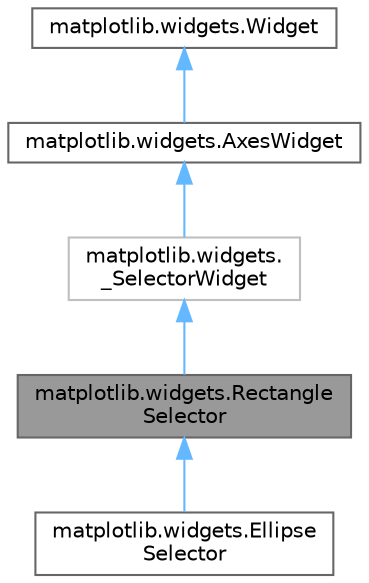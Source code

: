 digraph "matplotlib.widgets.RectangleSelector"
{
 // LATEX_PDF_SIZE
  bgcolor="transparent";
  edge [fontname=Helvetica,fontsize=10,labelfontname=Helvetica,labelfontsize=10];
  node [fontname=Helvetica,fontsize=10,shape=box,height=0.2,width=0.4];
  Node1 [id="Node000001",label="matplotlib.widgets.Rectangle\lSelector",height=0.2,width=0.4,color="gray40", fillcolor="grey60", style="filled", fontcolor="black",tooltip=" "];
  Node2 -> Node1 [id="edge1_Node000001_Node000002",dir="back",color="steelblue1",style="solid",tooltip=" "];
  Node2 [id="Node000002",label="matplotlib.widgets.\l_SelectorWidget",height=0.2,width=0.4,color="grey75", fillcolor="white", style="filled",URL="$d9/ddd/classmatplotlib_1_1widgets_1_1__SelectorWidget.html",tooltip=" "];
  Node3 -> Node2 [id="edge2_Node000002_Node000003",dir="back",color="steelblue1",style="solid",tooltip=" "];
  Node3 [id="Node000003",label="matplotlib.widgets.AxesWidget",height=0.2,width=0.4,color="gray40", fillcolor="white", style="filled",URL="$d9/d5f/classmatplotlib_1_1widgets_1_1AxesWidget.html",tooltip=" "];
  Node4 -> Node3 [id="edge3_Node000003_Node000004",dir="back",color="steelblue1",style="solid",tooltip=" "];
  Node4 [id="Node000004",label="matplotlib.widgets.Widget",height=0.2,width=0.4,color="gray40", fillcolor="white", style="filled",URL="$dc/d59/classmatplotlib_1_1widgets_1_1Widget.html",tooltip=" "];
  Node1 -> Node5 [id="edge4_Node000001_Node000005",dir="back",color="steelblue1",style="solid",tooltip=" "];
  Node5 [id="Node000005",label="matplotlib.widgets.Ellipse\lSelector",height=0.2,width=0.4,color="gray40", fillcolor="white", style="filled",URL="$d1/d9d/classmatplotlib_1_1widgets_1_1EllipseSelector.html",tooltip=" "];
}

